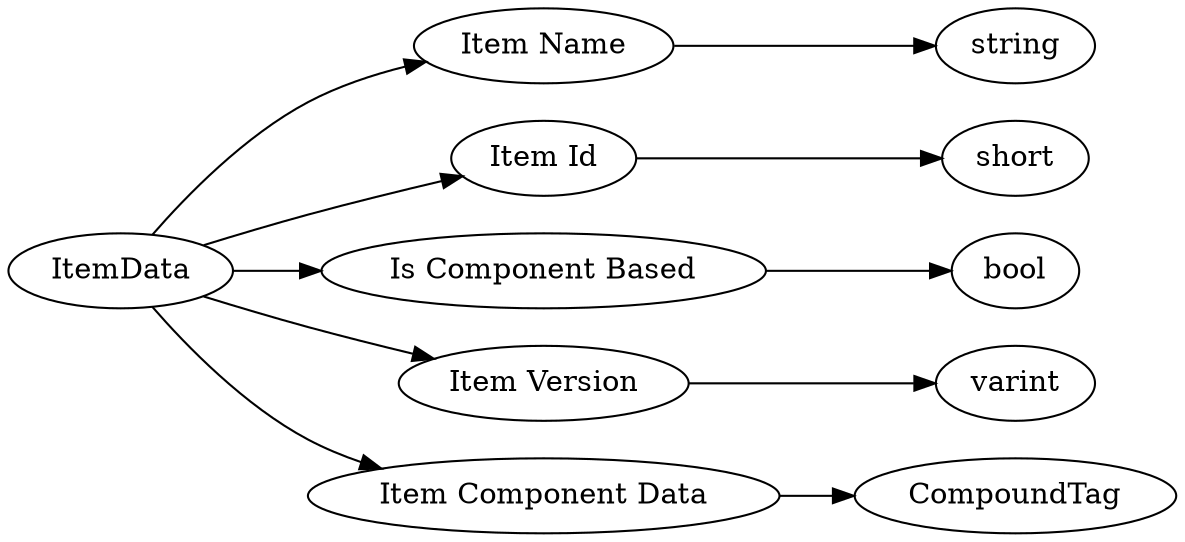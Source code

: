 digraph "ItemData" {
rankdir = LR
6
6 -> 7
7 -> 8
6 -> 9
9 -> 10
6 -> 11
11 -> 12
6 -> 13
13 -> 14
6 -> 15
15 -> 16

6 [label="ItemData",comment="name: \"ItemData\", typeName: \"\", id: 6, branchId: 0, recurseId: -1, attributes: 0, notes: \"\""];
7 [label="Item Name",comment="name: \"Item Name\", typeName: \"\", id: 7, branchId: 0, recurseId: -1, attributes: 0, notes: \"\""];
8 [label="string",comment="name: \"string\", typeName: \"\", id: 8, branchId: 0, recurseId: -1, attributes: 512, notes: \"\""];
9 [label="Item Id",comment="name: \"Item Id\", typeName: \"\", id: 9, branchId: 0, recurseId: -1, attributes: 0, notes: \"Block id's < 256 (can be negative); Item id's >= 257\""];
10 [label="short",comment="name: \"short\", typeName: \"\", id: 10, branchId: 0, recurseId: -1, attributes: 512, notes: \"\""];
11 [label="Is Component Based",comment="name: \"Is Component Based\", typeName: \"\", id: 11, branchId: 0, recurseId: -1, attributes: 0, notes: \"\""];
12 [label="bool",comment="name: \"bool\", typeName: \"\", id: 12, branchId: 0, recurseId: -1, attributes: 512, notes: \"\""];
13 [label="Item Version",comment="name: \"Item Version\", typeName: \"\", id: 13, branchId: 0, recurseId: -1, attributes: 0, notes: \"\""];
14 [label="varint",comment="name: \"varint\", typeName: \"\", id: 14, branchId: 0, recurseId: -1, attributes: 512, notes: \"\""];
15 [label="Item Component Data",comment="name: \"Item Component Data\", typeName: \"CompoundTag\", id: 15, branchId: 0, recurseId: -1, attributes: 256, notes: \"\""];
16 [label="CompoundTag",comment="name: \"CompoundTag\", typeName: \"\", id: 16, branchId: 0, recurseId: -1, attributes: 512, notes: \"\""];
{ rank = max;8;10;12;14;16}

}
